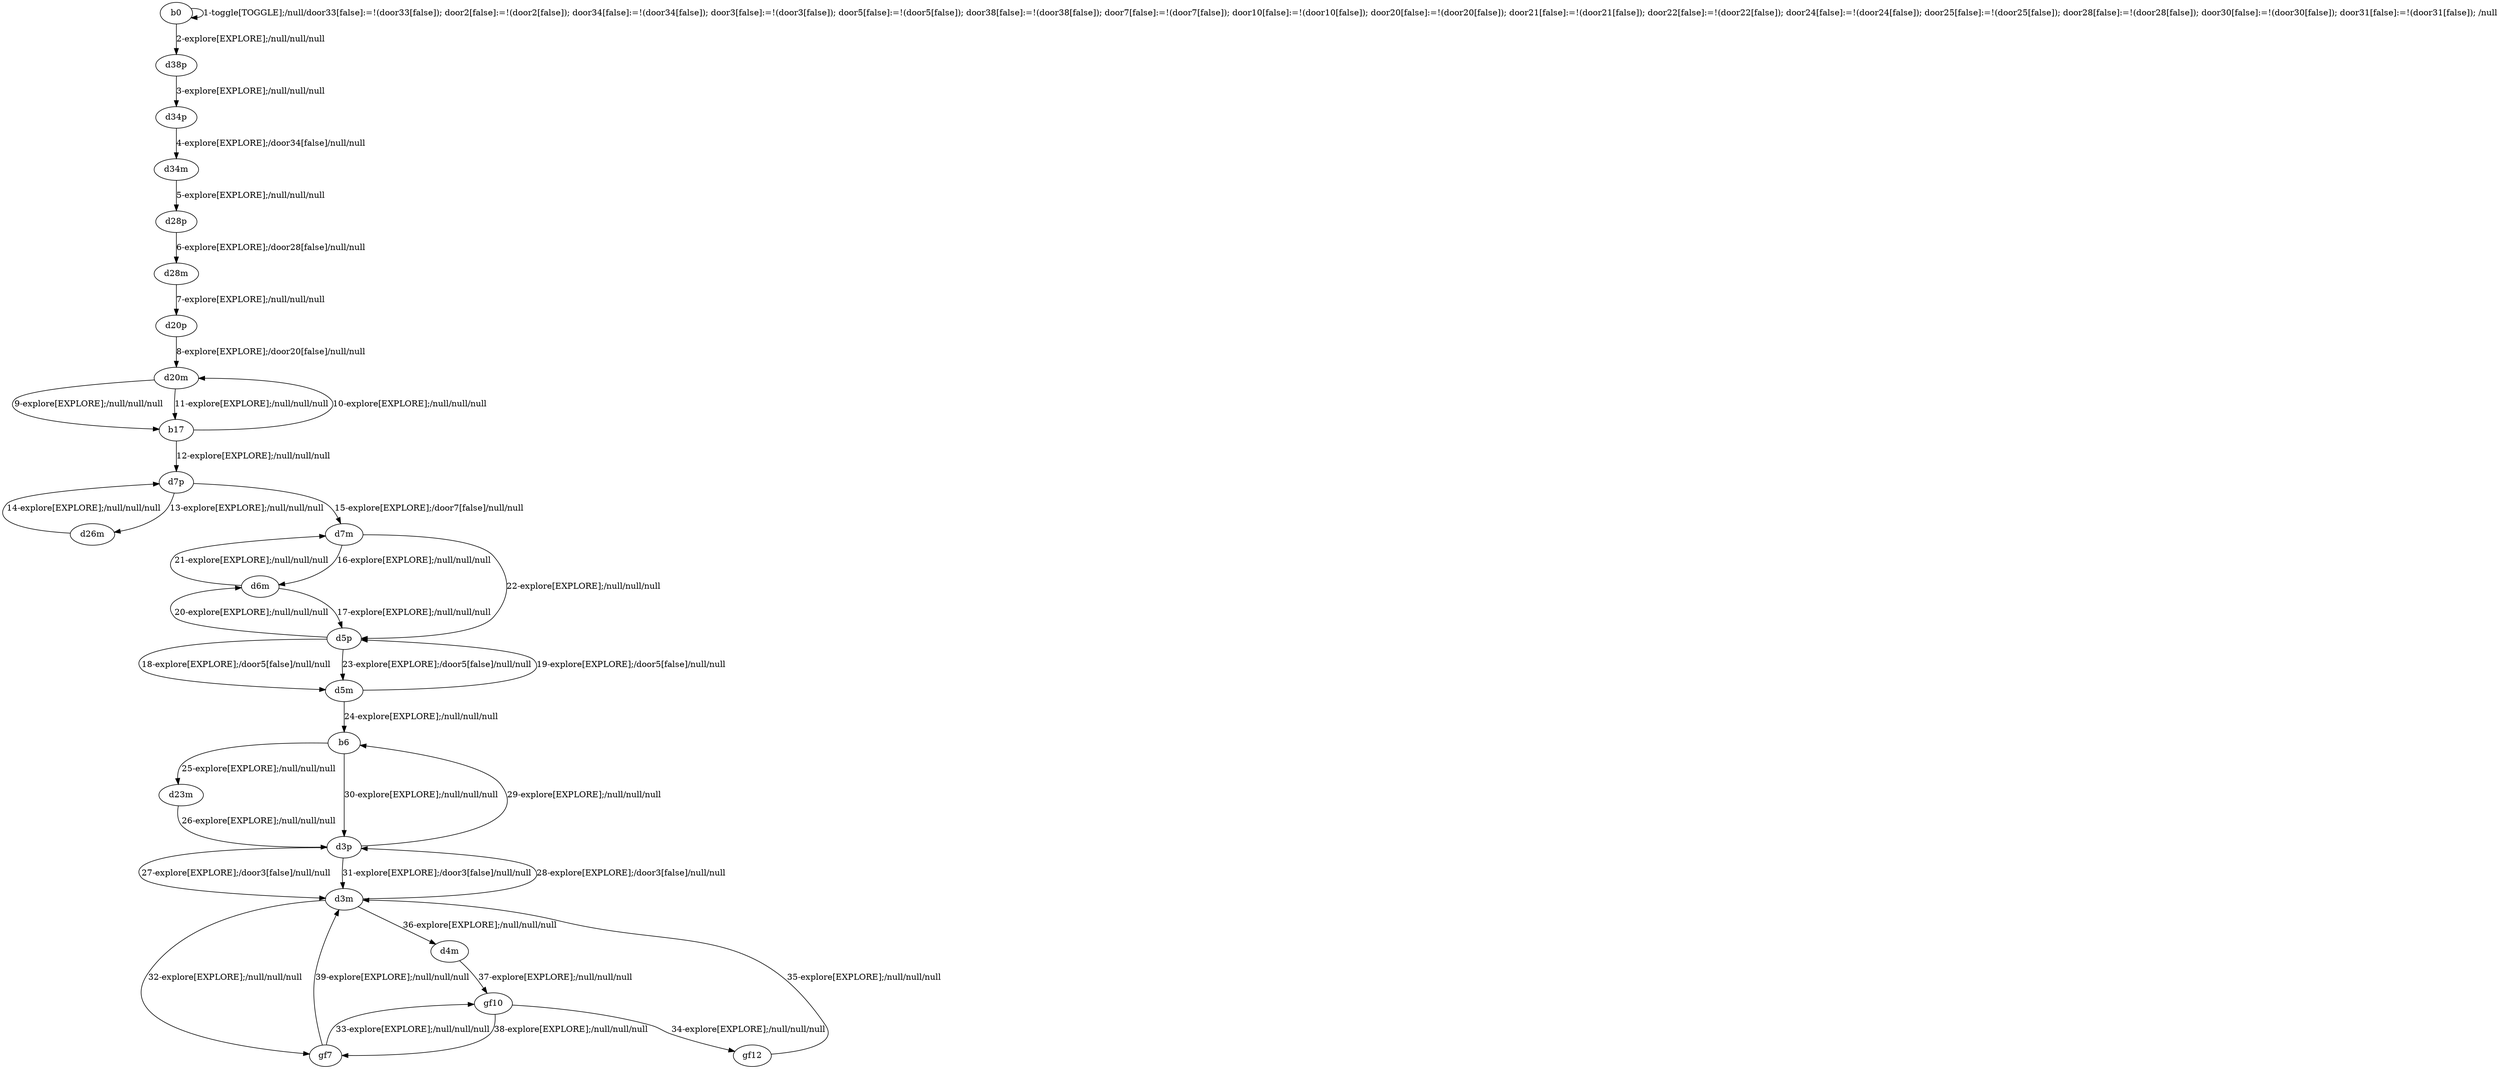 # Total number of goals covered by this test: 1
# gf7 --> d3m

digraph g {
"b0" -> "b0" [label = "1-toggle[TOGGLE];/null/door33[false]:=!(door33[false]); door2[false]:=!(door2[false]); door34[false]:=!(door34[false]); door3[false]:=!(door3[false]); door5[false]:=!(door5[false]); door38[false]:=!(door38[false]); door7[false]:=!(door7[false]); door10[false]:=!(door10[false]); door20[false]:=!(door20[false]); door21[false]:=!(door21[false]); door22[false]:=!(door22[false]); door24[false]:=!(door24[false]); door25[false]:=!(door25[false]); door28[false]:=!(door28[false]); door30[false]:=!(door30[false]); door31[false]:=!(door31[false]); /null"];
"b0" -> "d38p" [label = "2-explore[EXPLORE];/null/null/null"];
"d38p" -> "d34p" [label = "3-explore[EXPLORE];/null/null/null"];
"d34p" -> "d34m" [label = "4-explore[EXPLORE];/door34[false]/null/null"];
"d34m" -> "d28p" [label = "5-explore[EXPLORE];/null/null/null"];
"d28p" -> "d28m" [label = "6-explore[EXPLORE];/door28[false]/null/null"];
"d28m" -> "d20p" [label = "7-explore[EXPLORE];/null/null/null"];
"d20p" -> "d20m" [label = "8-explore[EXPLORE];/door20[false]/null/null"];
"d20m" -> "b17" [label = "9-explore[EXPLORE];/null/null/null"];
"b17" -> "d20m" [label = "10-explore[EXPLORE];/null/null/null"];
"d20m" -> "b17" [label = "11-explore[EXPLORE];/null/null/null"];
"b17" -> "d7p" [label = "12-explore[EXPLORE];/null/null/null"];
"d7p" -> "d26m" [label = "13-explore[EXPLORE];/null/null/null"];
"d26m" -> "d7p" [label = "14-explore[EXPLORE];/null/null/null"];
"d7p" -> "d7m" [label = "15-explore[EXPLORE];/door7[false]/null/null"];
"d7m" -> "d6m" [label = "16-explore[EXPLORE];/null/null/null"];
"d6m" -> "d5p" [label = "17-explore[EXPLORE];/null/null/null"];
"d5p" -> "d5m" [label = "18-explore[EXPLORE];/door5[false]/null/null"];
"d5m" -> "d5p" [label = "19-explore[EXPLORE];/door5[false]/null/null"];
"d5p" -> "d6m" [label = "20-explore[EXPLORE];/null/null/null"];
"d6m" -> "d7m" [label = "21-explore[EXPLORE];/null/null/null"];
"d7m" -> "d5p" [label = "22-explore[EXPLORE];/null/null/null"];
"d5p" -> "d5m" [label = "23-explore[EXPLORE];/door5[false]/null/null"];
"d5m" -> "b6" [label = "24-explore[EXPLORE];/null/null/null"];
"b6" -> "d23m" [label = "25-explore[EXPLORE];/null/null/null"];
"d23m" -> "d3p" [label = "26-explore[EXPLORE];/null/null/null"];
"d3p" -> "d3m" [label = "27-explore[EXPLORE];/door3[false]/null/null"];
"d3m" -> "d3p" [label = "28-explore[EXPLORE];/door3[false]/null/null"];
"d3p" -> "b6" [label = "29-explore[EXPLORE];/null/null/null"];
"b6" -> "d3p" [label = "30-explore[EXPLORE];/null/null/null"];
"d3p" -> "d3m" [label = "31-explore[EXPLORE];/door3[false]/null/null"];
"d3m" -> "gf7" [label = "32-explore[EXPLORE];/null/null/null"];
"gf7" -> "gf10" [label = "33-explore[EXPLORE];/null/null/null"];
"gf10" -> "gf12" [label = "34-explore[EXPLORE];/null/null/null"];
"gf12" -> "d3m" [label = "35-explore[EXPLORE];/null/null/null"];
"d3m" -> "d4m" [label = "36-explore[EXPLORE];/null/null/null"];
"d4m" -> "gf10" [label = "37-explore[EXPLORE];/null/null/null"];
"gf10" -> "gf7" [label = "38-explore[EXPLORE];/null/null/null"];
"gf7" -> "d3m" [label = "39-explore[EXPLORE];/null/null/null"];
}